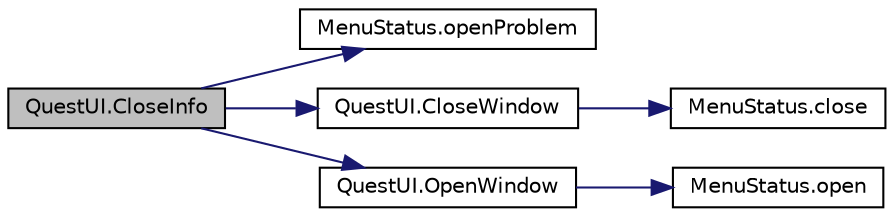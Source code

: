 digraph "QuestUI.CloseInfo"
{
  edge [fontname="Helvetica",fontsize="10",labelfontname="Helvetica",labelfontsize="10"];
  node [fontname="Helvetica",fontsize="10",shape=record];
  rankdir="LR";
  Node3 [label="QuestUI.CloseInfo",height=0.2,width=0.4,color="black", fillcolor="grey75", style="filled", fontcolor="black"];
  Node3 -> Node4 [color="midnightblue",fontsize="10",style="solid",fontname="Helvetica"];
  Node4 [label="MenuStatus.openProblem",height=0.2,width=0.4,color="black", fillcolor="white", style="filled",URL="$class_menu_status.html#a5329fd3ccb9b9b02b8ea069b28a21712",tooltip="Check the rules over the open menu problem. "];
  Node3 -> Node5 [color="midnightblue",fontsize="10",style="solid",fontname="Helvetica"];
  Node5 [label="QuestUI.CloseWindow",height=0.2,width=0.4,color="black", fillcolor="white", style="filled",URL="$class_quest_u_i.html#a08effbe2655a4c039fad37b345af7a28",tooltip="Close the Quest Manager Canvas, setting it&#39;s gameobject to inactive "];
  Node5 -> Node6 [color="midnightblue",fontsize="10",style="solid",fontname="Helvetica"];
  Node6 [label="MenuStatus.close",height=0.2,width=0.4,color="black", fillcolor="white", style="filled",URL="$class_menu_status.html#a4955171a81f002548daea605eef2ddd0",tooltip="Close the specified menu. "];
  Node3 -> Node7 [color="midnightblue",fontsize="10",style="solid",fontname="Helvetica"];
  Node7 [label="QuestUI.OpenWindow",height=0.2,width=0.4,color="black", fillcolor="white", style="filled",URL="$class_quest_u_i.html#ac5daf6dbde8c58a00f2f47f1a6177a13",tooltip="Open the Quest Manager Canvas, setting it&#39;s gameobject to active "];
  Node7 -> Node8 [color="midnightblue",fontsize="10",style="solid",fontname="Helvetica"];
  Node8 [label="MenuStatus.open",height=0.2,width=0.4,color="black", fillcolor="white", style="filled",URL="$class_menu_status.html#a7702810e98f5eae8e6661aec7344595e",tooltip="Open the specified menu. "];
}

